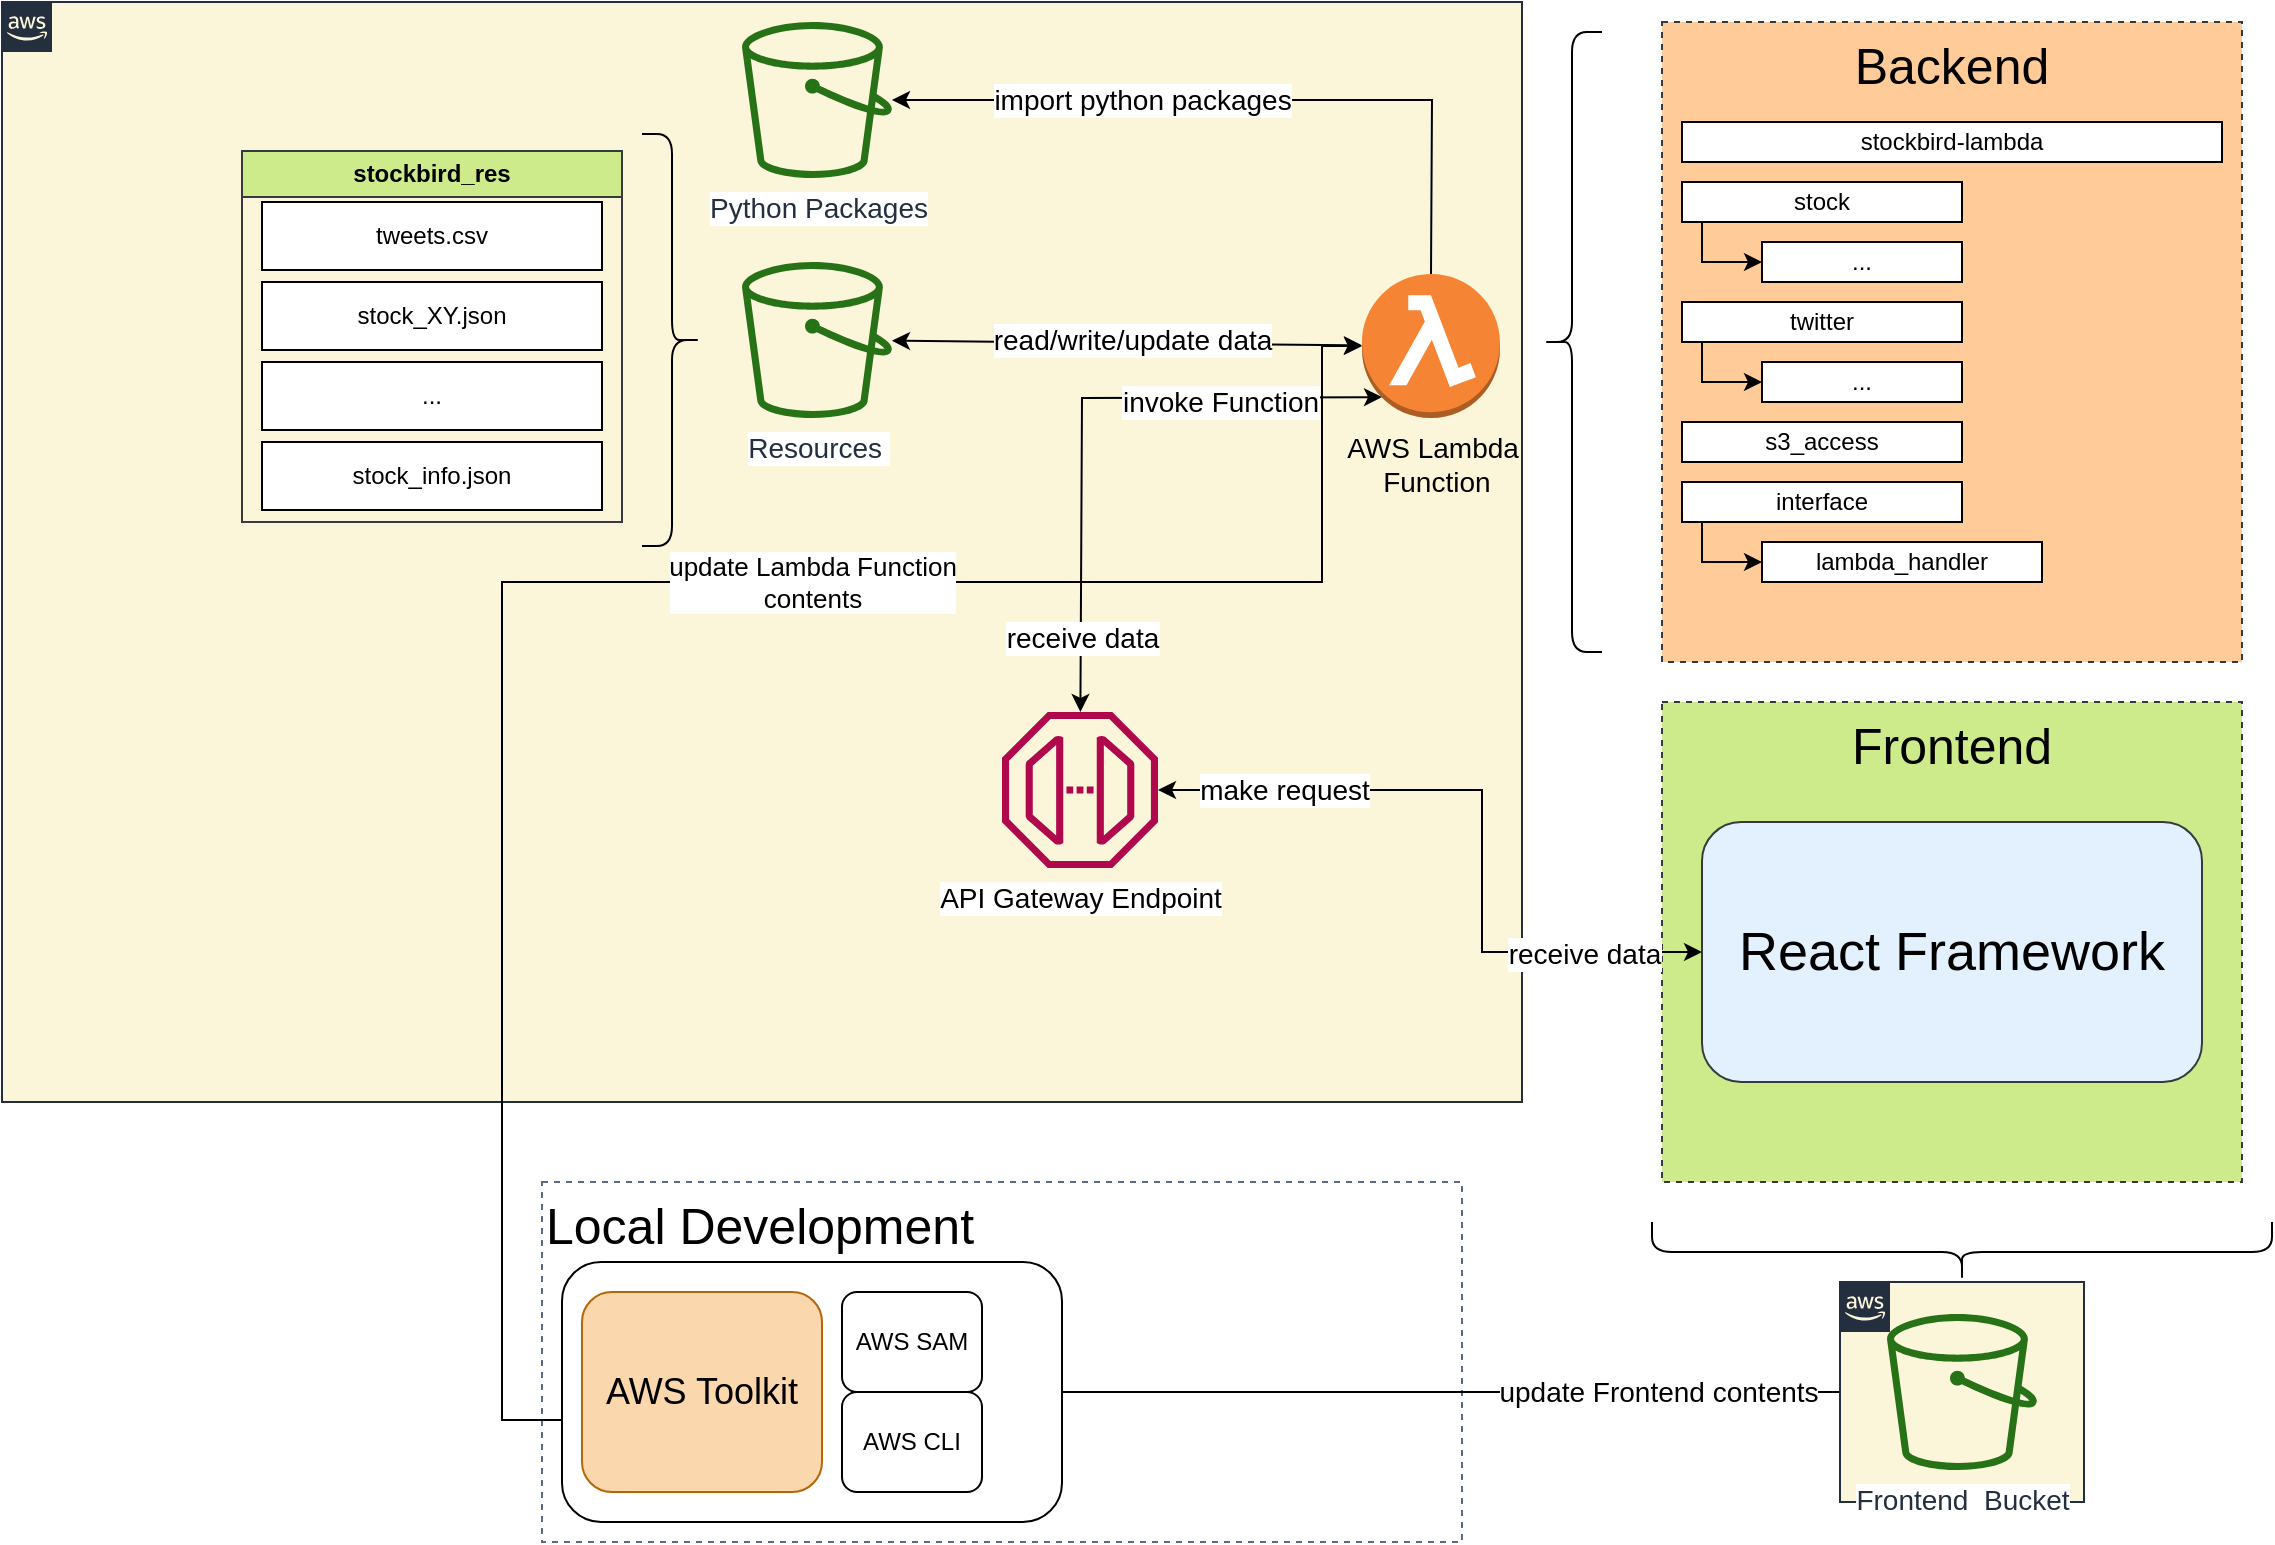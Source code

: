 <mxfile version="21.4.0">
  <diagram id="Ht1M8jgEwFfnCIfOTk4-" name="Page-1">
    <mxGraphModel dx="1393" dy="806" grid="1" gridSize="10" guides="1" tooltips="1" connect="1" arrows="1" fold="1" page="0" pageScale="1" pageWidth="1169" pageHeight="827" math="0" shadow="0">
      <root>
        <mxCell id="0" />
        <mxCell id="1" parent="0" />
        <mxCell id="UEzPUAAOIrF-is8g5C7q-74" value="" style="points=[[0,0],[0.25,0],[0.5,0],[0.75,0],[1,0],[1,0.25],[1,0.5],[1,0.75],[1,1],[0.75,1],[0.5,1],[0.25,1],[0,1],[0,0.75],[0,0.5],[0,0.25]];outlineConnect=0;gradientColor=none;html=1;whiteSpace=wrap;fontSize=12;fontStyle=0;shape=mxgraph.aws4.group;grIcon=mxgraph.aws4.group_aws_cloud_alt;strokeColor=#232F3E;fillColor=#FBF6DA;verticalAlign=top;align=left;spacingLeft=30;fontColor=#232F3E;dashed=0;labelBackgroundColor=#ffffff;container=1;pointerEvents=0;collapsible=0;recursiveResize=0;" parent="1" vertex="1">
          <mxGeometry x="20" y="20" width="760" height="550" as="geometry" />
        </mxCell>
        <mxCell id="2Yrpn4c_jcEESnuIKgls-4" value="&lt;font style=&quot;font-size: 14px;&quot; color=&quot;#000000&quot;&gt;API Gateway Endpoint&lt;/font&gt;" style="sketch=0;outlineConnect=0;fontColor=#232F3E;gradientColor=none;fillColor=#B0084D;strokeColor=none;dashed=0;verticalLabelPosition=bottom;verticalAlign=top;align=center;html=1;fontSize=12;fontStyle=0;aspect=fixed;pointerEvents=1;shape=mxgraph.aws4.endpoint;labelBackgroundColor=#FFFFFF;" vertex="1" parent="UEzPUAAOIrF-is8g5C7q-74">
          <mxGeometry x="500" y="355" width="78" height="78" as="geometry" />
        </mxCell>
        <mxCell id="UEzPUAAOIrF-is8g5C7q-98" value="&lt;font style=&quot;font-size: 14px;&quot;&gt;Resources&amp;nbsp;&lt;/font&gt;" style="outlineConnect=0;fontColor=#232F3E;gradientColor=none;fillColor=#277116;strokeColor=none;dashed=0;verticalLabelPosition=bottom;verticalAlign=top;align=center;html=1;fontSize=12;fontStyle=0;aspect=fixed;pointerEvents=1;shape=mxgraph.aws4.bucket;labelBackgroundColor=#ffffff;" parent="UEzPUAAOIrF-is8g5C7q-74" vertex="1">
          <mxGeometry x="370" y="130" width="75" height="78" as="geometry" />
        </mxCell>
        <mxCell id="2Yrpn4c_jcEESnuIKgls-29" value="" style="endArrow=classic;startArrow=classic;html=1;rounded=0;" edge="1" parent="UEzPUAAOIrF-is8g5C7q-74" source="UEzPUAAOIrF-is8g5C7q-98" target="2Yrpn4c_jcEESnuIKgls-49">
          <mxGeometry width="50" height="50" relative="1" as="geometry">
            <mxPoint x="630" y="430" as="sourcePoint" />
            <mxPoint x="650" y="170" as="targetPoint" />
          </mxGeometry>
        </mxCell>
        <mxCell id="2Yrpn4c_jcEESnuIKgls-59" value="&lt;font style=&quot;font-size: 14px;&quot;&gt;read/write/update data&lt;/font&gt;" style="edgeLabel;html=1;align=center;verticalAlign=middle;resizable=0;points=[];" vertex="1" connectable="0" parent="2Yrpn4c_jcEESnuIKgls-29">
          <mxGeometry x="-0.696" y="-1" relative="1" as="geometry">
            <mxPoint x="84" y="-2" as="offset" />
          </mxGeometry>
        </mxCell>
        <mxCell id="2Yrpn4c_jcEESnuIKgls-30" value="" style="shape=curlyBracket;whiteSpace=wrap;html=1;rounded=1;labelPosition=left;verticalLabelPosition=middle;align=right;verticalAlign=middle;rotation=-180;" vertex="1" parent="UEzPUAAOIrF-is8g5C7q-74">
          <mxGeometry x="320" y="66" width="30" height="206" as="geometry" />
        </mxCell>
        <mxCell id="2Yrpn4c_jcEESnuIKgls-31" value="stockbird_res" style="swimlane;whiteSpace=wrap;html=1;fillColor=#cdeb8b;strokeColor=#36393d;" vertex="1" parent="UEzPUAAOIrF-is8g5C7q-74">
          <mxGeometry x="120" y="74.5" width="190" height="185.5" as="geometry" />
        </mxCell>
        <mxCell id="2Yrpn4c_jcEESnuIKgls-32" value="tweets.csv" style="rounded=0;whiteSpace=wrap;html=1;" vertex="1" parent="2Yrpn4c_jcEESnuIKgls-31">
          <mxGeometry x="10" y="25.5" width="170" height="34" as="geometry" />
        </mxCell>
        <mxCell id="2Yrpn4c_jcEESnuIKgls-34" value="stock_info.json" style="rounded=0;whiteSpace=wrap;html=1;" vertex="1" parent="2Yrpn4c_jcEESnuIKgls-31">
          <mxGeometry x="10" y="145.5" width="170" height="34" as="geometry" />
        </mxCell>
        <mxCell id="2Yrpn4c_jcEESnuIKgls-35" value="stock_XY.json" style="rounded=0;whiteSpace=wrap;html=1;" vertex="1" parent="2Yrpn4c_jcEESnuIKgls-31">
          <mxGeometry x="10" y="65.5" width="170" height="34" as="geometry" />
        </mxCell>
        <mxCell id="2Yrpn4c_jcEESnuIKgls-36" value="..." style="rounded=0;whiteSpace=wrap;html=1;" vertex="1" parent="2Yrpn4c_jcEESnuIKgls-31">
          <mxGeometry x="10" y="105.5" width="170" height="34" as="geometry" />
        </mxCell>
        <mxCell id="2Yrpn4c_jcEESnuIKgls-38" value="" style="endArrow=classic;startArrow=classic;html=1;rounded=0;entryX=0.145;entryY=0.855;entryDx=0;entryDy=0;entryPerimeter=0;" edge="1" parent="UEzPUAAOIrF-is8g5C7q-74" source="2Yrpn4c_jcEESnuIKgls-4" target="2Yrpn4c_jcEESnuIKgls-49">
          <mxGeometry width="50" height="50" relative="1" as="geometry">
            <mxPoint x="560" y="310" as="sourcePoint" />
            <mxPoint x="660" y="180" as="targetPoint" />
            <Array as="points">
              <mxPoint x="540" y="198" />
            </Array>
          </mxGeometry>
        </mxCell>
        <mxCell id="2Yrpn4c_jcEESnuIKgls-54" value="&lt;font style=&quot;font-size: 14px;&quot;&gt;invoke Function&lt;/font&gt;" style="edgeLabel;html=1;align=center;verticalAlign=middle;resizable=0;points=[];" vertex="1" connectable="0" parent="2Yrpn4c_jcEESnuIKgls-38">
          <mxGeometry x="-0.621" relative="1" as="geometry">
            <mxPoint x="69" y="-97" as="offset" />
          </mxGeometry>
        </mxCell>
        <mxCell id="2Yrpn4c_jcEESnuIKgls-55" value="&lt;font style=&quot;font-size: 14px;&quot;&gt;receive data&lt;/font&gt;" style="edgeLabel;html=1;align=center;verticalAlign=middle;resizable=0;points=[];" vertex="1" connectable="0" parent="2Yrpn4c_jcEESnuIKgls-38">
          <mxGeometry x="-0.759" relative="1" as="geometry">
            <mxPoint as="offset" />
          </mxGeometry>
        </mxCell>
        <mxCell id="2Yrpn4c_jcEESnuIKgls-47" value="&lt;font style=&quot;font-size: 14px;&quot;&gt;Python Packages&lt;/font&gt;" style="outlineConnect=0;fontColor=#232F3E;gradientColor=none;fillColor=#277116;strokeColor=none;dashed=0;verticalLabelPosition=bottom;verticalAlign=top;align=center;html=1;fontSize=12;fontStyle=0;aspect=fixed;pointerEvents=1;shape=mxgraph.aws4.bucket;labelBackgroundColor=#ffffff;" vertex="1" parent="UEzPUAAOIrF-is8g5C7q-74">
          <mxGeometry x="370" y="10" width="75" height="78" as="geometry" />
        </mxCell>
        <mxCell id="2Yrpn4c_jcEESnuIKgls-49" value="&lt;font style=&quot;font-size: 14px;&quot;&gt;AWS Lambda&lt;br&gt;&amp;nbsp;Function&lt;/font&gt;" style="outlineConnect=0;dashed=0;verticalLabelPosition=bottom;verticalAlign=top;align=center;html=1;shape=mxgraph.aws3.lambda_function;fillColor=#F58534;gradientColor=none;" vertex="1" parent="UEzPUAAOIrF-is8g5C7q-74">
          <mxGeometry x="680" y="136" width="69" height="72" as="geometry" />
        </mxCell>
        <mxCell id="2Yrpn4c_jcEESnuIKgls-53" value="" style="endArrow=classic;html=1;rounded=0;exitX=0.5;exitY=0;exitDx=0;exitDy=0;exitPerimeter=0;" edge="1" parent="UEzPUAAOIrF-is8g5C7q-74" source="2Yrpn4c_jcEESnuIKgls-49" target="2Yrpn4c_jcEESnuIKgls-47">
          <mxGeometry width="50" height="50" relative="1" as="geometry">
            <mxPoint x="660" y="80" as="sourcePoint" />
            <mxPoint x="710" y="30" as="targetPoint" />
            <Array as="points">
              <mxPoint x="715" y="49" />
            </Array>
          </mxGeometry>
        </mxCell>
        <mxCell id="2Yrpn4c_jcEESnuIKgls-58" value="&lt;font style=&quot;font-size: 14px;&quot;&gt;import python packages&lt;/font&gt;" style="edgeLabel;html=1;align=center;verticalAlign=middle;resizable=0;points=[];" vertex="1" connectable="0" parent="2Yrpn4c_jcEESnuIKgls-53">
          <mxGeometry x="0.702" relative="1" as="geometry">
            <mxPoint x="72" as="offset" />
          </mxGeometry>
        </mxCell>
        <mxCell id="2Yrpn4c_jcEESnuIKgls-8" value="Backend" style="fillColor=#ffcc99;strokeColor=#36393d;dashed=1;verticalAlign=top;fontStyle=0;whiteSpace=wrap;html=1;fontSize=25;" vertex="1" parent="1">
          <mxGeometry x="850" y="30" width="290" height="320" as="geometry" />
        </mxCell>
        <mxCell id="2Yrpn4c_jcEESnuIKgls-7" value="Frontend" style="fillColor=#cdeb8b;strokeColor=#36393d;dashed=1;verticalAlign=top;fontStyle=0;whiteSpace=wrap;html=1;fontSize=25;labelBackgroundColor=none;" vertex="1" parent="1">
          <mxGeometry x="850" y="370" width="290" height="240" as="geometry" />
        </mxCell>
        <mxCell id="2Yrpn4c_jcEESnuIKgls-18" value="React Framework" style="rounded=1;whiteSpace=wrap;html=1;fontSize=27;fillColor=#E3F1FF;strokeColor=#36393d;" vertex="1" parent="1">
          <mxGeometry x="870" y="430" width="250" height="130" as="geometry" />
        </mxCell>
        <mxCell id="2Yrpn4c_jcEESnuIKgls-22" value="" style="shape=curlyBracket;whiteSpace=wrap;html=1;rounded=1;labelPosition=left;verticalLabelPosition=middle;align=right;verticalAlign=middle;rotation=-90;" vertex="1" parent="1">
          <mxGeometry x="985" y="490" width="30" height="310" as="geometry" />
        </mxCell>
        <mxCell id="2Yrpn4c_jcEESnuIKgls-25" value="" style="shape=curlyBracket;whiteSpace=wrap;html=1;rounded=1;labelPosition=left;verticalLabelPosition=middle;align=right;verticalAlign=middle;" vertex="1" parent="1">
          <mxGeometry x="790" y="35" width="30" height="310" as="geometry" />
        </mxCell>
        <mxCell id="2Yrpn4c_jcEESnuIKgls-46" value="" style="endArrow=classic;startArrow=classic;html=1;rounded=0;entryX=0;entryY=0.5;entryDx=0;entryDy=0;" edge="1" parent="1" source="2Yrpn4c_jcEESnuIKgls-4" target="2Yrpn4c_jcEESnuIKgls-18">
          <mxGeometry width="50" height="50" relative="1" as="geometry">
            <mxPoint x="650" y="450" as="sourcePoint" />
            <mxPoint x="700" y="400" as="targetPoint" />
            <Array as="points">
              <mxPoint x="760" y="414" />
              <mxPoint x="760" y="495" />
            </Array>
          </mxGeometry>
        </mxCell>
        <mxCell id="2Yrpn4c_jcEESnuIKgls-56" value="&lt;font style=&quot;font-size: 14px;&quot;&gt;receive data&lt;/font&gt;" style="edgeLabel;html=1;align=center;verticalAlign=middle;resizable=0;points=[];" vertex="1" connectable="0" parent="2Yrpn4c_jcEESnuIKgls-46">
          <mxGeometry x="0.749" y="-1" relative="1" as="geometry">
            <mxPoint x="-15" as="offset" />
          </mxGeometry>
        </mxCell>
        <mxCell id="2Yrpn4c_jcEESnuIKgls-57" value="&lt;font style=&quot;font-size: 14px;&quot;&gt;make request&lt;/font&gt;" style="edgeLabel;html=1;align=center;verticalAlign=middle;resizable=0;points=[];" vertex="1" connectable="0" parent="2Yrpn4c_jcEESnuIKgls-46">
          <mxGeometry x="-0.805" y="-1" relative="1" as="geometry">
            <mxPoint x="28" y="-1" as="offset" />
          </mxGeometry>
        </mxCell>
        <mxCell id="2Yrpn4c_jcEESnuIKgls-61" value="Local Development" style="fillColor=default;strokeColor=#5A6C86;dashed=1;verticalAlign=top;fontStyle=0;fontColor=#000000;whiteSpace=wrap;html=1;fontSize=25;align=left;" vertex="1" parent="1">
          <mxGeometry x="290" y="610" width="460" height="180" as="geometry" />
        </mxCell>
        <mxCell id="2Yrpn4c_jcEESnuIKgls-63" style="edgeStyle=orthogonalEdgeStyle;rounded=0;orthogonalLoop=1;jettySize=auto;html=1;" edge="1" parent="1" source="2Yrpn4c_jcEESnuIKgls-62" target="2Yrpn4c_jcEESnuIKgls-49">
          <mxGeometry relative="1" as="geometry">
            <Array as="points">
              <mxPoint x="270" y="729" />
              <mxPoint x="270" y="310" />
              <mxPoint x="680" y="310" />
              <mxPoint x="680" y="192" />
            </Array>
          </mxGeometry>
        </mxCell>
        <mxCell id="2Yrpn4c_jcEESnuIKgls-64" value="&lt;font style=&quot;font-size: 13px;&quot;&gt;update Lambda Function&lt;br&gt;contents&lt;/font&gt;" style="edgeLabel;html=1;align=center;verticalAlign=middle;resizable=0;points=[];" vertex="1" connectable="0" parent="2Yrpn4c_jcEESnuIKgls-63">
          <mxGeometry x="0.037" relative="1" as="geometry">
            <mxPoint x="87" as="offset" />
          </mxGeometry>
        </mxCell>
        <mxCell id="2Yrpn4c_jcEESnuIKgls-65" style="edgeStyle=orthogonalEdgeStyle;rounded=0;orthogonalLoop=1;jettySize=auto;html=1;" edge="1" parent="1" source="2Yrpn4c_jcEESnuIKgls-62" target="2Yrpn4c_jcEESnuIKgls-72">
          <mxGeometry relative="1" as="geometry">
            <mxPoint x="961" y="729" as="targetPoint" />
          </mxGeometry>
        </mxCell>
        <mxCell id="2Yrpn4c_jcEESnuIKgls-66" value="&lt;font style=&quot;font-size: 14px;&quot;&gt;update Frontend contents&lt;/font&gt;" style="edgeLabel;html=1;align=center;verticalAlign=middle;resizable=0;points=[];" vertex="1" connectable="0" parent="2Yrpn4c_jcEESnuIKgls-65">
          <mxGeometry x="0.716" y="-2" relative="1" as="geometry">
            <mxPoint x="-56" y="-2" as="offset" />
          </mxGeometry>
        </mxCell>
        <mxCell id="2Yrpn4c_jcEESnuIKgls-62" value="" style="rounded=1;whiteSpace=wrap;html=1;fontSize=27;" vertex="1" parent="1">
          <mxGeometry x="300" y="650" width="250" height="130" as="geometry" />
        </mxCell>
        <mxCell id="2Yrpn4c_jcEESnuIKgls-69" value="&lt;font style=&quot;font-size: 18px;&quot;&gt;AWS Toolkit&lt;/font&gt;" style="rounded=1;whiteSpace=wrap;html=1;labelBackgroundColor=none;fillColor=#fad7ac;strokeColor=#b46504;" vertex="1" parent="1">
          <mxGeometry x="310" y="665" width="120" height="100" as="geometry" />
        </mxCell>
        <mxCell id="2Yrpn4c_jcEESnuIKgls-70" value="AWS SAM" style="rounded=1;whiteSpace=wrap;html=1;" vertex="1" parent="1">
          <mxGeometry x="440" y="665" width="70" height="50" as="geometry" />
        </mxCell>
        <mxCell id="2Yrpn4c_jcEESnuIKgls-71" value="AWS CLI" style="rounded=1;whiteSpace=wrap;html=1;" vertex="1" parent="1">
          <mxGeometry x="440" y="715" width="70" height="50" as="geometry" />
        </mxCell>
        <mxCell id="2Yrpn4c_jcEESnuIKgls-92" value="" style="points=[[0,0],[0.25,0],[0.5,0],[0.75,0],[1,0],[1,0.25],[1,0.5],[1,0.75],[1,1],[0.75,1],[0.5,1],[0.25,1],[0,1],[0,0.75],[0,0.5],[0,0.25]];outlineConnect=0;gradientColor=none;html=1;whiteSpace=wrap;fontSize=12;fontStyle=0;shape=mxgraph.aws4.group;grIcon=mxgraph.aws4.group_aws_cloud_alt;strokeColor=#232F3E;fillColor=#fbf6da;verticalAlign=top;align=left;spacingLeft=30;fontColor=#232F3E;dashed=0;labelBackgroundColor=#ffffff;container=1;pointerEvents=0;collapsible=0;recursiveResize=0;" vertex="1" parent="1">
          <mxGeometry x="939" y="660" width="122" height="110" as="geometry" />
        </mxCell>
        <mxCell id="2Yrpn4c_jcEESnuIKgls-72" value="&lt;font style=&quot;font-size: 14px;&quot;&gt;Frontend&amp;nbsp; Bucket&lt;/font&gt;" style="outlineConnect=0;fontColor=#232F3E;gradientColor=none;fillColor=#277116;strokeColor=none;dashed=0;verticalLabelPosition=bottom;verticalAlign=top;align=center;html=1;fontSize=12;fontStyle=0;aspect=fixed;pointerEvents=1;shape=mxgraph.aws4.bucket;labelBackgroundColor=#ffffff;" vertex="1" parent="2Yrpn4c_jcEESnuIKgls-92">
          <mxGeometry x="23.5" y="16" width="75" height="78" as="geometry" />
        </mxCell>
        <mxCell id="2Yrpn4c_jcEESnuIKgls-117" value="stockbird-lambda" style="rounded=0;whiteSpace=wrap;html=1;" vertex="1" parent="1">
          <mxGeometry x="860" y="80" width="270" height="20" as="geometry" />
        </mxCell>
        <mxCell id="2Yrpn4c_jcEESnuIKgls-118" value="stock" style="rounded=0;whiteSpace=wrap;html=1;" vertex="1" parent="1">
          <mxGeometry x="860" y="110" width="140" height="20" as="geometry" />
        </mxCell>
        <mxCell id="2Yrpn4c_jcEESnuIKgls-119" value="twitter" style="rounded=0;whiteSpace=wrap;html=1;" vertex="1" parent="1">
          <mxGeometry x="860" y="170" width="140" height="20" as="geometry" />
        </mxCell>
        <mxCell id="2Yrpn4c_jcEESnuIKgls-120" value="" style="endArrow=classic;html=1;rounded=0;" edge="1" parent="1">
          <mxGeometry width="50" height="50" relative="1" as="geometry">
            <mxPoint x="870" y="130" as="sourcePoint" />
            <mxPoint x="900" y="150" as="targetPoint" />
            <Array as="points">
              <mxPoint x="870" y="150" />
              <mxPoint x="890" y="150" />
            </Array>
          </mxGeometry>
        </mxCell>
        <mxCell id="2Yrpn4c_jcEESnuIKgls-121" value="" style="endArrow=classic;html=1;rounded=0;" edge="1" parent="1">
          <mxGeometry width="50" height="50" relative="1" as="geometry">
            <mxPoint x="870" y="190" as="sourcePoint" />
            <mxPoint x="900" y="210" as="targetPoint" />
            <Array as="points">
              <mxPoint x="870" y="210" />
            </Array>
          </mxGeometry>
        </mxCell>
        <mxCell id="2Yrpn4c_jcEESnuIKgls-122" value="interface" style="rounded=0;whiteSpace=wrap;html=1;" vertex="1" parent="1">
          <mxGeometry x="860" y="260" width="140" height="20" as="geometry" />
        </mxCell>
        <mxCell id="2Yrpn4c_jcEESnuIKgls-123" value="" style="endArrow=classic;html=1;rounded=0;" edge="1" parent="1">
          <mxGeometry width="50" height="50" relative="1" as="geometry">
            <mxPoint x="870" y="280" as="sourcePoint" />
            <mxPoint x="900" y="300" as="targetPoint" />
            <Array as="points">
              <mxPoint x="870" y="300" />
            </Array>
          </mxGeometry>
        </mxCell>
        <mxCell id="2Yrpn4c_jcEESnuIKgls-124" value="lambda_handler" style="rounded=0;whiteSpace=wrap;html=1;" vertex="1" parent="1">
          <mxGeometry x="900" y="290" width="140" height="20" as="geometry" />
        </mxCell>
        <mxCell id="2Yrpn4c_jcEESnuIKgls-126" value="..." style="rounded=0;whiteSpace=wrap;html=1;" vertex="1" parent="1">
          <mxGeometry x="900" y="140" width="100" height="20" as="geometry" />
        </mxCell>
        <mxCell id="2Yrpn4c_jcEESnuIKgls-127" value="..." style="rounded=0;whiteSpace=wrap;html=1;" vertex="1" parent="1">
          <mxGeometry x="900" y="200" width="100" height="20" as="geometry" />
        </mxCell>
        <mxCell id="2Yrpn4c_jcEESnuIKgls-128" value="s3_access" style="rounded=0;whiteSpace=wrap;html=1;" vertex="1" parent="1">
          <mxGeometry x="860" y="230" width="140" height="20" as="geometry" />
        </mxCell>
      </root>
    </mxGraphModel>
  </diagram>
</mxfile>
